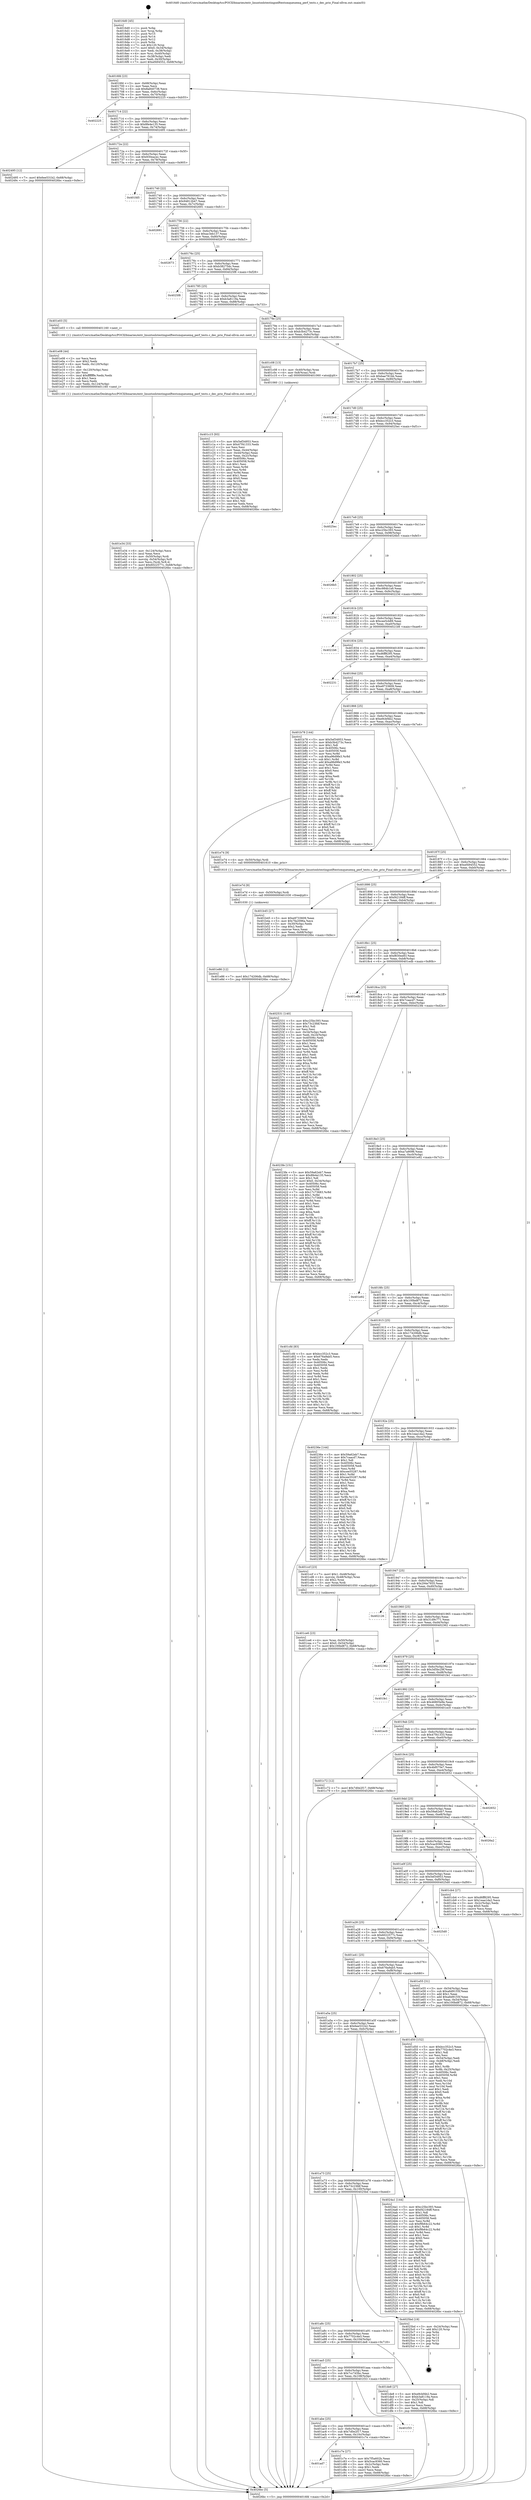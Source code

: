 digraph "0x4016d0" {
  label = "0x4016d0 (/mnt/c/Users/mathe/Desktop/tcc/POCII/binaries/extr_linuxtoolstestingselftestsmqueuemq_perf_tests.c_dec_prio_Final-ollvm.out::main(0))"
  labelloc = "t"
  node[shape=record]

  Entry [label="",width=0.3,height=0.3,shape=circle,fillcolor=black,style=filled]
  "0x4016fd" [label="{
     0x4016fd [23]\l
     | [instrs]\l
     &nbsp;&nbsp;0x4016fd \<+3\>: mov -0x68(%rbp),%eax\l
     &nbsp;&nbsp;0x401700 \<+2\>: mov %eax,%ecx\l
     &nbsp;&nbsp;0x401702 \<+6\>: sub $0x8a840738,%ecx\l
     &nbsp;&nbsp;0x401708 \<+3\>: mov %eax,-0x6c(%rbp)\l
     &nbsp;&nbsp;0x40170b \<+3\>: mov %ecx,-0x70(%rbp)\l
     &nbsp;&nbsp;0x40170e \<+6\>: je 0000000000402225 \<main+0xb55\>\l
  }"]
  "0x402225" [label="{
     0x402225\l
  }", style=dashed]
  "0x401714" [label="{
     0x401714 [22]\l
     | [instrs]\l
     &nbsp;&nbsp;0x401714 \<+5\>: jmp 0000000000401719 \<main+0x49\>\l
     &nbsp;&nbsp;0x401719 \<+3\>: mov -0x6c(%rbp),%eax\l
     &nbsp;&nbsp;0x40171c \<+5\>: sub $0x8fe4e135,%eax\l
     &nbsp;&nbsp;0x401721 \<+3\>: mov %eax,-0x74(%rbp)\l
     &nbsp;&nbsp;0x401724 \<+6\>: je 0000000000402495 \<main+0xdc5\>\l
  }"]
  Exit [label="",width=0.3,height=0.3,shape=circle,fillcolor=black,style=filled,peripheries=2]
  "0x402495" [label="{
     0x402495 [12]\l
     | [instrs]\l
     &nbsp;&nbsp;0x402495 \<+7\>: movl $0x6ee531b2,-0x68(%rbp)\l
     &nbsp;&nbsp;0x40249c \<+5\>: jmp 00000000004026bc \<main+0xfec\>\l
  }"]
  "0x40172a" [label="{
     0x40172a [22]\l
     | [instrs]\l
     &nbsp;&nbsp;0x40172a \<+5\>: jmp 000000000040172f \<main+0x5f\>\l
     &nbsp;&nbsp;0x40172f \<+3\>: mov -0x6c(%rbp),%eax\l
     &nbsp;&nbsp;0x401732 \<+5\>: sub $0x930eacec,%eax\l
     &nbsp;&nbsp;0x401737 \<+3\>: mov %eax,-0x78(%rbp)\l
     &nbsp;&nbsp;0x40173a \<+6\>: je 0000000000401fd5 \<main+0x905\>\l
  }"]
  "0x401e86" [label="{
     0x401e86 [12]\l
     | [instrs]\l
     &nbsp;&nbsp;0x401e86 \<+7\>: movl $0x174206db,-0x68(%rbp)\l
     &nbsp;&nbsp;0x401e8d \<+5\>: jmp 00000000004026bc \<main+0xfec\>\l
  }"]
  "0x401fd5" [label="{
     0x401fd5\l
  }", style=dashed]
  "0x401740" [label="{
     0x401740 [22]\l
     | [instrs]\l
     &nbsp;&nbsp;0x401740 \<+5\>: jmp 0000000000401745 \<main+0x75\>\l
     &nbsp;&nbsp;0x401745 \<+3\>: mov -0x6c(%rbp),%eax\l
     &nbsp;&nbsp;0x401748 \<+5\>: sub $0x94812b47,%eax\l
     &nbsp;&nbsp;0x40174d \<+3\>: mov %eax,-0x7c(%rbp)\l
     &nbsp;&nbsp;0x401750 \<+6\>: je 0000000000402691 \<main+0xfc1\>\l
  }"]
  "0x401e7d" [label="{
     0x401e7d [9]\l
     | [instrs]\l
     &nbsp;&nbsp;0x401e7d \<+4\>: mov -0x50(%rbp),%rdi\l
     &nbsp;&nbsp;0x401e81 \<+5\>: call 0000000000401030 \<free@plt\>\l
     | [calls]\l
     &nbsp;&nbsp;0x401030 \{1\} (unknown)\l
  }"]
  "0x402691" [label="{
     0x402691\l
  }", style=dashed]
  "0x401756" [label="{
     0x401756 [22]\l
     | [instrs]\l
     &nbsp;&nbsp;0x401756 \<+5\>: jmp 000000000040175b \<main+0x8b\>\l
     &nbsp;&nbsp;0x40175b \<+3\>: mov -0x6c(%rbp),%eax\l
     &nbsp;&nbsp;0x40175e \<+5\>: sub $0xac3eb137,%eax\l
     &nbsp;&nbsp;0x401763 \<+3\>: mov %eax,-0x80(%rbp)\l
     &nbsp;&nbsp;0x401766 \<+6\>: je 0000000000402673 \<main+0xfa3\>\l
  }"]
  "0x401e34" [label="{
     0x401e34 [33]\l
     | [instrs]\l
     &nbsp;&nbsp;0x401e34 \<+6\>: mov -0x124(%rbp),%ecx\l
     &nbsp;&nbsp;0x401e3a \<+3\>: imul %eax,%ecx\l
     &nbsp;&nbsp;0x401e3d \<+4\>: mov -0x50(%rbp),%rdi\l
     &nbsp;&nbsp;0x401e41 \<+4\>: movslq -0x54(%rbp),%r8\l
     &nbsp;&nbsp;0x401e45 \<+4\>: mov %ecx,(%rdi,%r8,4)\l
     &nbsp;&nbsp;0x401e49 \<+7\>: movl $0x6022577c,-0x68(%rbp)\l
     &nbsp;&nbsp;0x401e50 \<+5\>: jmp 00000000004026bc \<main+0xfec\>\l
  }"]
  "0x402673" [label="{
     0x402673\l
  }", style=dashed]
  "0x40176c" [label="{
     0x40176c [25]\l
     | [instrs]\l
     &nbsp;&nbsp;0x40176c \<+5\>: jmp 0000000000401771 \<main+0xa1\>\l
     &nbsp;&nbsp;0x401771 \<+3\>: mov -0x6c(%rbp),%eax\l
     &nbsp;&nbsp;0x401774 \<+5\>: sub $0xb38275dc,%eax\l
     &nbsp;&nbsp;0x401779 \<+6\>: mov %eax,-0x84(%rbp)\l
     &nbsp;&nbsp;0x40177f \<+6\>: je 00000000004025f8 \<main+0xf28\>\l
  }"]
  "0x401e08" [label="{
     0x401e08 [44]\l
     | [instrs]\l
     &nbsp;&nbsp;0x401e08 \<+2\>: xor %ecx,%ecx\l
     &nbsp;&nbsp;0x401e0a \<+5\>: mov $0x2,%edx\l
     &nbsp;&nbsp;0x401e0f \<+6\>: mov %edx,-0x120(%rbp)\l
     &nbsp;&nbsp;0x401e15 \<+1\>: cltd\l
     &nbsp;&nbsp;0x401e16 \<+6\>: mov -0x120(%rbp),%esi\l
     &nbsp;&nbsp;0x401e1c \<+2\>: idiv %esi\l
     &nbsp;&nbsp;0x401e1e \<+6\>: imul $0xfffffffe,%edx,%edx\l
     &nbsp;&nbsp;0x401e24 \<+3\>: sub $0x1,%ecx\l
     &nbsp;&nbsp;0x401e27 \<+2\>: sub %ecx,%edx\l
     &nbsp;&nbsp;0x401e29 \<+6\>: mov %edx,-0x124(%rbp)\l
     &nbsp;&nbsp;0x401e2f \<+5\>: call 0000000000401160 \<next_i\>\l
     | [calls]\l
     &nbsp;&nbsp;0x401160 \{1\} (/mnt/c/Users/mathe/Desktop/tcc/POCII/binaries/extr_linuxtoolstestingselftestsmqueuemq_perf_tests.c_dec_prio_Final-ollvm.out::next_i)\l
  }"]
  "0x4025f8" [label="{
     0x4025f8\l
  }", style=dashed]
  "0x401785" [label="{
     0x401785 [25]\l
     | [instrs]\l
     &nbsp;&nbsp;0x401785 \<+5\>: jmp 000000000040178a \<main+0xba\>\l
     &nbsp;&nbsp;0x40178a \<+3\>: mov -0x6c(%rbp),%eax\l
     &nbsp;&nbsp;0x40178d \<+5\>: sub $0xb3a8119a,%eax\l
     &nbsp;&nbsp;0x401792 \<+6\>: mov %eax,-0x88(%rbp)\l
     &nbsp;&nbsp;0x401798 \<+6\>: je 0000000000401e03 \<main+0x733\>\l
  }"]
  "0x401ce6" [label="{
     0x401ce6 [23]\l
     | [instrs]\l
     &nbsp;&nbsp;0x401ce6 \<+4\>: mov %rax,-0x50(%rbp)\l
     &nbsp;&nbsp;0x401cea \<+7\>: movl $0x0,-0x54(%rbp)\l
     &nbsp;&nbsp;0x401cf1 \<+7\>: movl $0x100bd872,-0x68(%rbp)\l
     &nbsp;&nbsp;0x401cf8 \<+5\>: jmp 00000000004026bc \<main+0xfec\>\l
  }"]
  "0x401e03" [label="{
     0x401e03 [5]\l
     | [instrs]\l
     &nbsp;&nbsp;0x401e03 \<+5\>: call 0000000000401160 \<next_i\>\l
     | [calls]\l
     &nbsp;&nbsp;0x401160 \{1\} (/mnt/c/Users/mathe/Desktop/tcc/POCII/binaries/extr_linuxtoolstestingselftestsmqueuemq_perf_tests.c_dec_prio_Final-ollvm.out::next_i)\l
  }"]
  "0x40179e" [label="{
     0x40179e [25]\l
     | [instrs]\l
     &nbsp;&nbsp;0x40179e \<+5\>: jmp 00000000004017a3 \<main+0xd3\>\l
     &nbsp;&nbsp;0x4017a3 \<+3\>: mov -0x6c(%rbp),%eax\l
     &nbsp;&nbsp;0x4017a6 \<+5\>: sub $0xb3b4273c,%eax\l
     &nbsp;&nbsp;0x4017ab \<+6\>: mov %eax,-0x8c(%rbp)\l
     &nbsp;&nbsp;0x4017b1 \<+6\>: je 0000000000401c08 \<main+0x538\>\l
  }"]
  "0x401ad7" [label="{
     0x401ad7\l
  }", style=dashed]
  "0x401c08" [label="{
     0x401c08 [13]\l
     | [instrs]\l
     &nbsp;&nbsp;0x401c08 \<+4\>: mov -0x40(%rbp),%rax\l
     &nbsp;&nbsp;0x401c0c \<+4\>: mov 0x8(%rax),%rdi\l
     &nbsp;&nbsp;0x401c10 \<+5\>: call 0000000000401060 \<atoi@plt\>\l
     | [calls]\l
     &nbsp;&nbsp;0x401060 \{1\} (unknown)\l
  }"]
  "0x4017b7" [label="{
     0x4017b7 [25]\l
     | [instrs]\l
     &nbsp;&nbsp;0x4017b7 \<+5\>: jmp 00000000004017bc \<main+0xec\>\l
     &nbsp;&nbsp;0x4017bc \<+3\>: mov -0x6c(%rbp),%eax\l
     &nbsp;&nbsp;0x4017bf \<+5\>: sub $0xbae781bb,%eax\l
     &nbsp;&nbsp;0x4017c4 \<+6\>: mov %eax,-0x90(%rbp)\l
     &nbsp;&nbsp;0x4017ca \<+6\>: je 00000000004022cd \<main+0xbfd\>\l
  }"]
  "0x401c7e" [label="{
     0x401c7e [27]\l
     | [instrs]\l
     &nbsp;&nbsp;0x401c7e \<+5\>: mov $0x7f5a602b,%eax\l
     &nbsp;&nbsp;0x401c83 \<+5\>: mov $0x5cac9360,%ecx\l
     &nbsp;&nbsp;0x401c88 \<+3\>: mov -0x2c(%rbp),%edx\l
     &nbsp;&nbsp;0x401c8b \<+3\>: cmp $0x1,%edx\l
     &nbsp;&nbsp;0x401c8e \<+3\>: cmovl %ecx,%eax\l
     &nbsp;&nbsp;0x401c91 \<+3\>: mov %eax,-0x68(%rbp)\l
     &nbsp;&nbsp;0x401c94 \<+5\>: jmp 00000000004026bc \<main+0xfec\>\l
  }"]
  "0x4022cd" [label="{
     0x4022cd\l
  }", style=dashed]
  "0x4017d0" [label="{
     0x4017d0 [25]\l
     | [instrs]\l
     &nbsp;&nbsp;0x4017d0 \<+5\>: jmp 00000000004017d5 \<main+0x105\>\l
     &nbsp;&nbsp;0x4017d5 \<+3\>: mov -0x6c(%rbp),%eax\l
     &nbsp;&nbsp;0x4017d8 \<+5\>: sub $0xbcc352c3,%eax\l
     &nbsp;&nbsp;0x4017dd \<+6\>: mov %eax,-0x94(%rbp)\l
     &nbsp;&nbsp;0x4017e3 \<+6\>: je 00000000004025ec \<main+0xf1c\>\l
  }"]
  "0x401abe" [label="{
     0x401abe [25]\l
     | [instrs]\l
     &nbsp;&nbsp;0x401abe \<+5\>: jmp 0000000000401ac3 \<main+0x3f3\>\l
     &nbsp;&nbsp;0x401ac3 \<+3\>: mov -0x6c(%rbp),%eax\l
     &nbsp;&nbsp;0x401ac6 \<+5\>: sub $0x7d0e2f17,%eax\l
     &nbsp;&nbsp;0x401acb \<+6\>: mov %eax,-0x10c(%rbp)\l
     &nbsp;&nbsp;0x401ad1 \<+6\>: je 0000000000401c7e \<main+0x5ae\>\l
  }"]
  "0x4025ec" [label="{
     0x4025ec\l
  }", style=dashed]
  "0x4017e9" [label="{
     0x4017e9 [25]\l
     | [instrs]\l
     &nbsp;&nbsp;0x4017e9 \<+5\>: jmp 00000000004017ee \<main+0x11e\>\l
     &nbsp;&nbsp;0x4017ee \<+3\>: mov -0x6c(%rbp),%eax\l
     &nbsp;&nbsp;0x4017f1 \<+5\>: sub $0xc25bc393,%eax\l
     &nbsp;&nbsp;0x4017f6 \<+6\>: mov %eax,-0x98(%rbp)\l
     &nbsp;&nbsp;0x4017fc \<+6\>: je 00000000004026b5 \<main+0xfe5\>\l
  }"]
  "0x401f33" [label="{
     0x401f33\l
  }", style=dashed]
  "0x4026b5" [label="{
     0x4026b5\l
  }", style=dashed]
  "0x401802" [label="{
     0x401802 [25]\l
     | [instrs]\l
     &nbsp;&nbsp;0x401802 \<+5\>: jmp 0000000000401807 \<main+0x137\>\l
     &nbsp;&nbsp;0x401807 \<+3\>: mov -0x6c(%rbp),%eax\l
     &nbsp;&nbsp;0x40180a \<+5\>: sub $0xc984b1a9,%eax\l
     &nbsp;&nbsp;0x40180f \<+6\>: mov %eax,-0x9c(%rbp)\l
     &nbsp;&nbsp;0x401815 \<+6\>: je 000000000040223d \<main+0xb6d\>\l
  }"]
  "0x401aa5" [label="{
     0x401aa5 [25]\l
     | [instrs]\l
     &nbsp;&nbsp;0x401aa5 \<+5\>: jmp 0000000000401aaa \<main+0x3da\>\l
     &nbsp;&nbsp;0x401aaa \<+3\>: mov -0x6c(%rbp),%eax\l
     &nbsp;&nbsp;0x401aad \<+5\>: sub $0x7cc7d3bc,%eax\l
     &nbsp;&nbsp;0x401ab2 \<+6\>: mov %eax,-0x108(%rbp)\l
     &nbsp;&nbsp;0x401ab8 \<+6\>: je 0000000000401f33 \<main+0x863\>\l
  }"]
  "0x40223d" [label="{
     0x40223d\l
  }", style=dashed]
  "0x40181b" [label="{
     0x40181b [25]\l
     | [instrs]\l
     &nbsp;&nbsp;0x40181b \<+5\>: jmp 0000000000401820 \<main+0x150\>\l
     &nbsp;&nbsp;0x401820 \<+3\>: mov -0x6c(%rbp),%eax\l
     &nbsp;&nbsp;0x401823 \<+5\>: sub $0xcee5cb89,%eax\l
     &nbsp;&nbsp;0x401828 \<+6\>: mov %eax,-0xa0(%rbp)\l
     &nbsp;&nbsp;0x40182e \<+6\>: je 00000000004021b6 \<main+0xae6\>\l
  }"]
  "0x401de8" [label="{
     0x401de8 [27]\l
     | [instrs]\l
     &nbsp;&nbsp;0x401de8 \<+5\>: mov $0xe9cbf4b2,%eax\l
     &nbsp;&nbsp;0x401ded \<+5\>: mov $0xb3a8119a,%ecx\l
     &nbsp;&nbsp;0x401df2 \<+3\>: mov -0x25(%rbp),%dl\l
     &nbsp;&nbsp;0x401df5 \<+3\>: test $0x1,%dl\l
     &nbsp;&nbsp;0x401df8 \<+3\>: cmovne %ecx,%eax\l
     &nbsp;&nbsp;0x401dfb \<+3\>: mov %eax,-0x68(%rbp)\l
     &nbsp;&nbsp;0x401dfe \<+5\>: jmp 00000000004026bc \<main+0xfec\>\l
  }"]
  "0x4021b6" [label="{
     0x4021b6\l
  }", style=dashed]
  "0x401834" [label="{
     0x401834 [25]\l
     | [instrs]\l
     &nbsp;&nbsp;0x401834 \<+5\>: jmp 0000000000401839 \<main+0x169\>\l
     &nbsp;&nbsp;0x401839 \<+3\>: mov -0x6c(%rbp),%eax\l
     &nbsp;&nbsp;0x40183c \<+5\>: sub $0xd6ff8295,%eax\l
     &nbsp;&nbsp;0x401841 \<+6\>: mov %eax,-0xa4(%rbp)\l
     &nbsp;&nbsp;0x401847 \<+6\>: je 0000000000402231 \<main+0xb61\>\l
  }"]
  "0x401a8c" [label="{
     0x401a8c [25]\l
     | [instrs]\l
     &nbsp;&nbsp;0x401a8c \<+5\>: jmp 0000000000401a91 \<main+0x3c1\>\l
     &nbsp;&nbsp;0x401a91 \<+3\>: mov -0x6c(%rbp),%eax\l
     &nbsp;&nbsp;0x401a94 \<+5\>: sub $0x7702c4e3,%eax\l
     &nbsp;&nbsp;0x401a99 \<+6\>: mov %eax,-0x104(%rbp)\l
     &nbsp;&nbsp;0x401a9f \<+6\>: je 0000000000401de8 \<main+0x718\>\l
  }"]
  "0x402231" [label="{
     0x402231\l
  }", style=dashed]
  "0x40184d" [label="{
     0x40184d [25]\l
     | [instrs]\l
     &nbsp;&nbsp;0x40184d \<+5\>: jmp 0000000000401852 \<main+0x182\>\l
     &nbsp;&nbsp;0x401852 \<+3\>: mov -0x6c(%rbp),%eax\l
     &nbsp;&nbsp;0x401855 \<+5\>: sub $0xe9733609,%eax\l
     &nbsp;&nbsp;0x40185a \<+6\>: mov %eax,-0xa8(%rbp)\l
     &nbsp;&nbsp;0x401860 \<+6\>: je 0000000000401b78 \<main+0x4a8\>\l
  }"]
  "0x4025bd" [label="{
     0x4025bd [19]\l
     | [instrs]\l
     &nbsp;&nbsp;0x4025bd \<+3\>: mov -0x24(%rbp),%eax\l
     &nbsp;&nbsp;0x4025c0 \<+7\>: add $0x120,%rsp\l
     &nbsp;&nbsp;0x4025c7 \<+1\>: pop %rbx\l
     &nbsp;&nbsp;0x4025c8 \<+2\>: pop %r12\l
     &nbsp;&nbsp;0x4025ca \<+2\>: pop %r14\l
     &nbsp;&nbsp;0x4025cc \<+2\>: pop %r15\l
     &nbsp;&nbsp;0x4025ce \<+1\>: pop %rbp\l
     &nbsp;&nbsp;0x4025cf \<+1\>: ret\l
  }"]
  "0x401b78" [label="{
     0x401b78 [144]\l
     | [instrs]\l
     &nbsp;&nbsp;0x401b78 \<+5\>: mov $0x5ef34953,%eax\l
     &nbsp;&nbsp;0x401b7d \<+5\>: mov $0xb3b4273c,%ecx\l
     &nbsp;&nbsp;0x401b82 \<+2\>: mov $0x1,%dl\l
     &nbsp;&nbsp;0x401b84 \<+7\>: mov 0x40506c,%esi\l
     &nbsp;&nbsp;0x401b8b \<+7\>: mov 0x405058,%edi\l
     &nbsp;&nbsp;0x401b92 \<+3\>: mov %esi,%r8d\l
     &nbsp;&nbsp;0x401b95 \<+7\>: sub $0xa96d9fe3,%r8d\l
     &nbsp;&nbsp;0x401b9c \<+4\>: sub $0x1,%r8d\l
     &nbsp;&nbsp;0x401ba0 \<+7\>: add $0xa96d9fe3,%r8d\l
     &nbsp;&nbsp;0x401ba7 \<+4\>: imul %r8d,%esi\l
     &nbsp;&nbsp;0x401bab \<+3\>: and $0x1,%esi\l
     &nbsp;&nbsp;0x401bae \<+3\>: cmp $0x0,%esi\l
     &nbsp;&nbsp;0x401bb1 \<+4\>: sete %r9b\l
     &nbsp;&nbsp;0x401bb5 \<+3\>: cmp $0xa,%edi\l
     &nbsp;&nbsp;0x401bb8 \<+4\>: setl %r10b\l
     &nbsp;&nbsp;0x401bbc \<+3\>: mov %r9b,%r11b\l
     &nbsp;&nbsp;0x401bbf \<+4\>: xor $0xff,%r11b\l
     &nbsp;&nbsp;0x401bc3 \<+3\>: mov %r10b,%bl\l
     &nbsp;&nbsp;0x401bc6 \<+3\>: xor $0xff,%bl\l
     &nbsp;&nbsp;0x401bc9 \<+3\>: xor $0x0,%dl\l
     &nbsp;&nbsp;0x401bcc \<+3\>: mov %r11b,%r14b\l
     &nbsp;&nbsp;0x401bcf \<+4\>: and $0x0,%r14b\l
     &nbsp;&nbsp;0x401bd3 \<+3\>: and %dl,%r9b\l
     &nbsp;&nbsp;0x401bd6 \<+3\>: mov %bl,%r15b\l
     &nbsp;&nbsp;0x401bd9 \<+4\>: and $0x0,%r15b\l
     &nbsp;&nbsp;0x401bdd \<+3\>: and %dl,%r10b\l
     &nbsp;&nbsp;0x401be0 \<+3\>: or %r9b,%r14b\l
     &nbsp;&nbsp;0x401be3 \<+3\>: or %r10b,%r15b\l
     &nbsp;&nbsp;0x401be6 \<+3\>: xor %r15b,%r14b\l
     &nbsp;&nbsp;0x401be9 \<+3\>: or %bl,%r11b\l
     &nbsp;&nbsp;0x401bec \<+4\>: xor $0xff,%r11b\l
     &nbsp;&nbsp;0x401bf0 \<+3\>: or $0x0,%dl\l
     &nbsp;&nbsp;0x401bf3 \<+3\>: and %dl,%r11b\l
     &nbsp;&nbsp;0x401bf6 \<+3\>: or %r11b,%r14b\l
     &nbsp;&nbsp;0x401bf9 \<+4\>: test $0x1,%r14b\l
     &nbsp;&nbsp;0x401bfd \<+3\>: cmovne %ecx,%eax\l
     &nbsp;&nbsp;0x401c00 \<+3\>: mov %eax,-0x68(%rbp)\l
     &nbsp;&nbsp;0x401c03 \<+5\>: jmp 00000000004026bc \<main+0xfec\>\l
  }"]
  "0x401866" [label="{
     0x401866 [25]\l
     | [instrs]\l
     &nbsp;&nbsp;0x401866 \<+5\>: jmp 000000000040186b \<main+0x19b\>\l
     &nbsp;&nbsp;0x40186b \<+3\>: mov -0x6c(%rbp),%eax\l
     &nbsp;&nbsp;0x40186e \<+5\>: sub $0xe9cbf4b2,%eax\l
     &nbsp;&nbsp;0x401873 \<+6\>: mov %eax,-0xac(%rbp)\l
     &nbsp;&nbsp;0x401879 \<+6\>: je 0000000000401e74 \<main+0x7a4\>\l
  }"]
  "0x401a73" [label="{
     0x401a73 [25]\l
     | [instrs]\l
     &nbsp;&nbsp;0x401a73 \<+5\>: jmp 0000000000401a78 \<main+0x3a8\>\l
     &nbsp;&nbsp;0x401a78 \<+3\>: mov -0x6c(%rbp),%eax\l
     &nbsp;&nbsp;0x401a7b \<+5\>: sub $0x73c23fdf,%eax\l
     &nbsp;&nbsp;0x401a80 \<+6\>: mov %eax,-0x100(%rbp)\l
     &nbsp;&nbsp;0x401a86 \<+6\>: je 00000000004025bd \<main+0xeed\>\l
  }"]
  "0x401e74" [label="{
     0x401e74 [9]\l
     | [instrs]\l
     &nbsp;&nbsp;0x401e74 \<+4\>: mov -0x50(%rbp),%rdi\l
     &nbsp;&nbsp;0x401e78 \<+5\>: call 0000000000401610 \<dec_prio\>\l
     | [calls]\l
     &nbsp;&nbsp;0x401610 \{1\} (/mnt/c/Users/mathe/Desktop/tcc/POCII/binaries/extr_linuxtoolstestingselftestsmqueuemq_perf_tests.c_dec_prio_Final-ollvm.out::dec_prio)\l
  }"]
  "0x40187f" [label="{
     0x40187f [25]\l
     | [instrs]\l
     &nbsp;&nbsp;0x40187f \<+5\>: jmp 0000000000401884 \<main+0x1b4\>\l
     &nbsp;&nbsp;0x401884 \<+3\>: mov -0x6c(%rbp),%eax\l
     &nbsp;&nbsp;0x401887 \<+5\>: sub $0xef494552,%eax\l
     &nbsp;&nbsp;0x40188c \<+6\>: mov %eax,-0xb0(%rbp)\l
     &nbsp;&nbsp;0x401892 \<+6\>: je 0000000000401b45 \<main+0x475\>\l
  }"]
  "0x4024a1" [label="{
     0x4024a1 [144]\l
     | [instrs]\l
     &nbsp;&nbsp;0x4024a1 \<+5\>: mov $0xc25bc393,%eax\l
     &nbsp;&nbsp;0x4024a6 \<+5\>: mov $0xf42184ff,%ecx\l
     &nbsp;&nbsp;0x4024ab \<+2\>: mov $0x1,%dl\l
     &nbsp;&nbsp;0x4024ad \<+7\>: mov 0x40506c,%esi\l
     &nbsp;&nbsp;0x4024b4 \<+7\>: mov 0x405058,%edi\l
     &nbsp;&nbsp;0x4024bb \<+3\>: mov %esi,%r8d\l
     &nbsp;&nbsp;0x4024be \<+7\>: sub $0xf9b64c22,%r8d\l
     &nbsp;&nbsp;0x4024c5 \<+4\>: sub $0x1,%r8d\l
     &nbsp;&nbsp;0x4024c9 \<+7\>: add $0xf9b64c22,%r8d\l
     &nbsp;&nbsp;0x4024d0 \<+4\>: imul %r8d,%esi\l
     &nbsp;&nbsp;0x4024d4 \<+3\>: and $0x1,%esi\l
     &nbsp;&nbsp;0x4024d7 \<+3\>: cmp $0x0,%esi\l
     &nbsp;&nbsp;0x4024da \<+4\>: sete %r9b\l
     &nbsp;&nbsp;0x4024de \<+3\>: cmp $0xa,%edi\l
     &nbsp;&nbsp;0x4024e1 \<+4\>: setl %r10b\l
     &nbsp;&nbsp;0x4024e5 \<+3\>: mov %r9b,%r11b\l
     &nbsp;&nbsp;0x4024e8 \<+4\>: xor $0xff,%r11b\l
     &nbsp;&nbsp;0x4024ec \<+3\>: mov %r10b,%bl\l
     &nbsp;&nbsp;0x4024ef \<+3\>: xor $0xff,%bl\l
     &nbsp;&nbsp;0x4024f2 \<+3\>: xor $0x0,%dl\l
     &nbsp;&nbsp;0x4024f5 \<+3\>: mov %r11b,%r14b\l
     &nbsp;&nbsp;0x4024f8 \<+4\>: and $0x0,%r14b\l
     &nbsp;&nbsp;0x4024fc \<+3\>: and %dl,%r9b\l
     &nbsp;&nbsp;0x4024ff \<+3\>: mov %bl,%r15b\l
     &nbsp;&nbsp;0x402502 \<+4\>: and $0x0,%r15b\l
     &nbsp;&nbsp;0x402506 \<+3\>: and %dl,%r10b\l
     &nbsp;&nbsp;0x402509 \<+3\>: or %r9b,%r14b\l
     &nbsp;&nbsp;0x40250c \<+3\>: or %r10b,%r15b\l
     &nbsp;&nbsp;0x40250f \<+3\>: xor %r15b,%r14b\l
     &nbsp;&nbsp;0x402512 \<+3\>: or %bl,%r11b\l
     &nbsp;&nbsp;0x402515 \<+4\>: xor $0xff,%r11b\l
     &nbsp;&nbsp;0x402519 \<+3\>: or $0x0,%dl\l
     &nbsp;&nbsp;0x40251c \<+3\>: and %dl,%r11b\l
     &nbsp;&nbsp;0x40251f \<+3\>: or %r11b,%r14b\l
     &nbsp;&nbsp;0x402522 \<+4\>: test $0x1,%r14b\l
     &nbsp;&nbsp;0x402526 \<+3\>: cmovne %ecx,%eax\l
     &nbsp;&nbsp;0x402529 \<+3\>: mov %eax,-0x68(%rbp)\l
     &nbsp;&nbsp;0x40252c \<+5\>: jmp 00000000004026bc \<main+0xfec\>\l
  }"]
  "0x401b45" [label="{
     0x401b45 [27]\l
     | [instrs]\l
     &nbsp;&nbsp;0x401b45 \<+5\>: mov $0xe9733609,%eax\l
     &nbsp;&nbsp;0x401b4a \<+5\>: mov $0x7fa2096a,%ecx\l
     &nbsp;&nbsp;0x401b4f \<+3\>: mov -0x30(%rbp),%edx\l
     &nbsp;&nbsp;0x401b52 \<+3\>: cmp $0x2,%edx\l
     &nbsp;&nbsp;0x401b55 \<+3\>: cmovne %ecx,%eax\l
     &nbsp;&nbsp;0x401b58 \<+3\>: mov %eax,-0x68(%rbp)\l
     &nbsp;&nbsp;0x401b5b \<+5\>: jmp 00000000004026bc \<main+0xfec\>\l
  }"]
  "0x401898" [label="{
     0x401898 [25]\l
     | [instrs]\l
     &nbsp;&nbsp;0x401898 \<+5\>: jmp 000000000040189d \<main+0x1cd\>\l
     &nbsp;&nbsp;0x40189d \<+3\>: mov -0x6c(%rbp),%eax\l
     &nbsp;&nbsp;0x4018a0 \<+5\>: sub $0xf42184ff,%eax\l
     &nbsp;&nbsp;0x4018a5 \<+6\>: mov %eax,-0xb4(%rbp)\l
     &nbsp;&nbsp;0x4018ab \<+6\>: je 0000000000402531 \<main+0xe61\>\l
  }"]
  "0x4026bc" [label="{
     0x4026bc [5]\l
     | [instrs]\l
     &nbsp;&nbsp;0x4026bc \<+5\>: jmp 00000000004016fd \<main+0x2d\>\l
  }"]
  "0x4016d0" [label="{
     0x4016d0 [45]\l
     | [instrs]\l
     &nbsp;&nbsp;0x4016d0 \<+1\>: push %rbp\l
     &nbsp;&nbsp;0x4016d1 \<+3\>: mov %rsp,%rbp\l
     &nbsp;&nbsp;0x4016d4 \<+2\>: push %r15\l
     &nbsp;&nbsp;0x4016d6 \<+2\>: push %r14\l
     &nbsp;&nbsp;0x4016d8 \<+2\>: push %r12\l
     &nbsp;&nbsp;0x4016da \<+1\>: push %rbx\l
     &nbsp;&nbsp;0x4016db \<+7\>: sub $0x120,%rsp\l
     &nbsp;&nbsp;0x4016e2 \<+7\>: movl $0x0,-0x34(%rbp)\l
     &nbsp;&nbsp;0x4016e9 \<+3\>: mov %edi,-0x38(%rbp)\l
     &nbsp;&nbsp;0x4016ec \<+4\>: mov %rsi,-0x40(%rbp)\l
     &nbsp;&nbsp;0x4016f0 \<+3\>: mov -0x38(%rbp),%edi\l
     &nbsp;&nbsp;0x4016f3 \<+3\>: mov %edi,-0x30(%rbp)\l
     &nbsp;&nbsp;0x4016f6 \<+7\>: movl $0xef494552,-0x68(%rbp)\l
  }"]
  "0x401c15" [label="{
     0x401c15 [93]\l
     | [instrs]\l
     &nbsp;&nbsp;0x401c15 \<+5\>: mov $0x5ef34953,%ecx\l
     &nbsp;&nbsp;0x401c1a \<+5\>: mov $0x47f41333,%edx\l
     &nbsp;&nbsp;0x401c1f \<+2\>: xor %esi,%esi\l
     &nbsp;&nbsp;0x401c21 \<+3\>: mov %eax,-0x44(%rbp)\l
     &nbsp;&nbsp;0x401c24 \<+3\>: mov -0x44(%rbp),%eax\l
     &nbsp;&nbsp;0x401c27 \<+3\>: mov %eax,-0x2c(%rbp)\l
     &nbsp;&nbsp;0x401c2a \<+7\>: mov 0x40506c,%eax\l
     &nbsp;&nbsp;0x401c31 \<+8\>: mov 0x405058,%r8d\l
     &nbsp;&nbsp;0x401c39 \<+3\>: sub $0x1,%esi\l
     &nbsp;&nbsp;0x401c3c \<+3\>: mov %eax,%r9d\l
     &nbsp;&nbsp;0x401c3f \<+3\>: add %esi,%r9d\l
     &nbsp;&nbsp;0x401c42 \<+4\>: imul %r9d,%eax\l
     &nbsp;&nbsp;0x401c46 \<+3\>: and $0x1,%eax\l
     &nbsp;&nbsp;0x401c49 \<+3\>: cmp $0x0,%eax\l
     &nbsp;&nbsp;0x401c4c \<+4\>: sete %r10b\l
     &nbsp;&nbsp;0x401c50 \<+4\>: cmp $0xa,%r8d\l
     &nbsp;&nbsp;0x401c54 \<+4\>: setl %r11b\l
     &nbsp;&nbsp;0x401c58 \<+3\>: mov %r10b,%bl\l
     &nbsp;&nbsp;0x401c5b \<+3\>: and %r11b,%bl\l
     &nbsp;&nbsp;0x401c5e \<+3\>: xor %r11b,%r10b\l
     &nbsp;&nbsp;0x401c61 \<+3\>: or %r10b,%bl\l
     &nbsp;&nbsp;0x401c64 \<+3\>: test $0x1,%bl\l
     &nbsp;&nbsp;0x401c67 \<+3\>: cmovne %edx,%ecx\l
     &nbsp;&nbsp;0x401c6a \<+3\>: mov %ecx,-0x68(%rbp)\l
     &nbsp;&nbsp;0x401c6d \<+5\>: jmp 00000000004026bc \<main+0xfec\>\l
  }"]
  "0x401a5a" [label="{
     0x401a5a [25]\l
     | [instrs]\l
     &nbsp;&nbsp;0x401a5a \<+5\>: jmp 0000000000401a5f \<main+0x38f\>\l
     &nbsp;&nbsp;0x401a5f \<+3\>: mov -0x6c(%rbp),%eax\l
     &nbsp;&nbsp;0x401a62 \<+5\>: sub $0x6ee531b2,%eax\l
     &nbsp;&nbsp;0x401a67 \<+6\>: mov %eax,-0xfc(%rbp)\l
     &nbsp;&nbsp;0x401a6d \<+6\>: je 00000000004024a1 \<main+0xdd1\>\l
  }"]
  "0x402531" [label="{
     0x402531 [140]\l
     | [instrs]\l
     &nbsp;&nbsp;0x402531 \<+5\>: mov $0xc25bc393,%eax\l
     &nbsp;&nbsp;0x402536 \<+5\>: mov $0x73c23fdf,%ecx\l
     &nbsp;&nbsp;0x40253b \<+2\>: mov $0x1,%dl\l
     &nbsp;&nbsp;0x40253d \<+2\>: xor %esi,%esi\l
     &nbsp;&nbsp;0x40253f \<+3\>: mov -0x34(%rbp),%edi\l
     &nbsp;&nbsp;0x402542 \<+3\>: mov %edi,-0x24(%rbp)\l
     &nbsp;&nbsp;0x402545 \<+7\>: mov 0x40506c,%edi\l
     &nbsp;&nbsp;0x40254c \<+8\>: mov 0x405058,%r8d\l
     &nbsp;&nbsp;0x402554 \<+3\>: sub $0x1,%esi\l
     &nbsp;&nbsp;0x402557 \<+3\>: mov %edi,%r9d\l
     &nbsp;&nbsp;0x40255a \<+3\>: add %esi,%r9d\l
     &nbsp;&nbsp;0x40255d \<+4\>: imul %r9d,%edi\l
     &nbsp;&nbsp;0x402561 \<+3\>: and $0x1,%edi\l
     &nbsp;&nbsp;0x402564 \<+3\>: cmp $0x0,%edi\l
     &nbsp;&nbsp;0x402567 \<+4\>: sete %r10b\l
     &nbsp;&nbsp;0x40256b \<+4\>: cmp $0xa,%r8d\l
     &nbsp;&nbsp;0x40256f \<+4\>: setl %r11b\l
     &nbsp;&nbsp;0x402573 \<+3\>: mov %r10b,%bl\l
     &nbsp;&nbsp;0x402576 \<+3\>: xor $0xff,%bl\l
     &nbsp;&nbsp;0x402579 \<+3\>: mov %r11b,%r14b\l
     &nbsp;&nbsp;0x40257c \<+4\>: xor $0xff,%r14b\l
     &nbsp;&nbsp;0x402580 \<+3\>: xor $0x1,%dl\l
     &nbsp;&nbsp;0x402583 \<+3\>: mov %bl,%r15b\l
     &nbsp;&nbsp;0x402586 \<+4\>: and $0xff,%r15b\l
     &nbsp;&nbsp;0x40258a \<+3\>: and %dl,%r10b\l
     &nbsp;&nbsp;0x40258d \<+3\>: mov %r14b,%r12b\l
     &nbsp;&nbsp;0x402590 \<+4\>: and $0xff,%r12b\l
     &nbsp;&nbsp;0x402594 \<+3\>: and %dl,%r11b\l
     &nbsp;&nbsp;0x402597 \<+3\>: or %r10b,%r15b\l
     &nbsp;&nbsp;0x40259a \<+3\>: or %r11b,%r12b\l
     &nbsp;&nbsp;0x40259d \<+3\>: xor %r12b,%r15b\l
     &nbsp;&nbsp;0x4025a0 \<+3\>: or %r14b,%bl\l
     &nbsp;&nbsp;0x4025a3 \<+3\>: xor $0xff,%bl\l
     &nbsp;&nbsp;0x4025a6 \<+3\>: or $0x1,%dl\l
     &nbsp;&nbsp;0x4025a9 \<+2\>: and %dl,%bl\l
     &nbsp;&nbsp;0x4025ab \<+3\>: or %bl,%r15b\l
     &nbsp;&nbsp;0x4025ae \<+4\>: test $0x1,%r15b\l
     &nbsp;&nbsp;0x4025b2 \<+3\>: cmovne %ecx,%eax\l
     &nbsp;&nbsp;0x4025b5 \<+3\>: mov %eax,-0x68(%rbp)\l
     &nbsp;&nbsp;0x4025b8 \<+5\>: jmp 00000000004026bc \<main+0xfec\>\l
  }"]
  "0x4018b1" [label="{
     0x4018b1 [25]\l
     | [instrs]\l
     &nbsp;&nbsp;0x4018b1 \<+5\>: jmp 00000000004018b6 \<main+0x1e6\>\l
     &nbsp;&nbsp;0x4018b6 \<+3\>: mov -0x6c(%rbp),%eax\l
     &nbsp;&nbsp;0x4018b9 \<+5\>: sub $0xf830ee83,%eax\l
     &nbsp;&nbsp;0x4018be \<+6\>: mov %eax,-0xb8(%rbp)\l
     &nbsp;&nbsp;0x4018c4 \<+6\>: je 0000000000401edb \<main+0x80b\>\l
  }"]
  "0x401d50" [label="{
     0x401d50 [152]\l
     | [instrs]\l
     &nbsp;&nbsp;0x401d50 \<+5\>: mov $0xbcc352c3,%eax\l
     &nbsp;&nbsp;0x401d55 \<+5\>: mov $0x7702c4e3,%ecx\l
     &nbsp;&nbsp;0x401d5a \<+2\>: mov $0x1,%dl\l
     &nbsp;&nbsp;0x401d5c \<+2\>: xor %esi,%esi\l
     &nbsp;&nbsp;0x401d5e \<+3\>: mov -0x54(%rbp),%edi\l
     &nbsp;&nbsp;0x401d61 \<+3\>: cmp -0x48(%rbp),%edi\l
     &nbsp;&nbsp;0x401d64 \<+4\>: setl %r8b\l
     &nbsp;&nbsp;0x401d68 \<+4\>: and $0x1,%r8b\l
     &nbsp;&nbsp;0x401d6c \<+4\>: mov %r8b,-0x25(%rbp)\l
     &nbsp;&nbsp;0x401d70 \<+7\>: mov 0x40506c,%edi\l
     &nbsp;&nbsp;0x401d77 \<+8\>: mov 0x405058,%r9d\l
     &nbsp;&nbsp;0x401d7f \<+3\>: sub $0x1,%esi\l
     &nbsp;&nbsp;0x401d82 \<+3\>: mov %edi,%r10d\l
     &nbsp;&nbsp;0x401d85 \<+3\>: add %esi,%r10d\l
     &nbsp;&nbsp;0x401d88 \<+4\>: imul %r10d,%edi\l
     &nbsp;&nbsp;0x401d8c \<+3\>: and $0x1,%edi\l
     &nbsp;&nbsp;0x401d8f \<+3\>: cmp $0x0,%edi\l
     &nbsp;&nbsp;0x401d92 \<+4\>: sete %r8b\l
     &nbsp;&nbsp;0x401d96 \<+4\>: cmp $0xa,%r9d\l
     &nbsp;&nbsp;0x401d9a \<+4\>: setl %r11b\l
     &nbsp;&nbsp;0x401d9e \<+3\>: mov %r8b,%bl\l
     &nbsp;&nbsp;0x401da1 \<+3\>: xor $0xff,%bl\l
     &nbsp;&nbsp;0x401da4 \<+3\>: mov %r11b,%r14b\l
     &nbsp;&nbsp;0x401da7 \<+4\>: xor $0xff,%r14b\l
     &nbsp;&nbsp;0x401dab \<+3\>: xor $0x1,%dl\l
     &nbsp;&nbsp;0x401dae \<+3\>: mov %bl,%r15b\l
     &nbsp;&nbsp;0x401db1 \<+4\>: and $0xff,%r15b\l
     &nbsp;&nbsp;0x401db5 \<+3\>: and %dl,%r8b\l
     &nbsp;&nbsp;0x401db8 \<+3\>: mov %r14b,%r12b\l
     &nbsp;&nbsp;0x401dbb \<+4\>: and $0xff,%r12b\l
     &nbsp;&nbsp;0x401dbf \<+3\>: and %dl,%r11b\l
     &nbsp;&nbsp;0x401dc2 \<+3\>: or %r8b,%r15b\l
     &nbsp;&nbsp;0x401dc5 \<+3\>: or %r11b,%r12b\l
     &nbsp;&nbsp;0x401dc8 \<+3\>: xor %r12b,%r15b\l
     &nbsp;&nbsp;0x401dcb \<+3\>: or %r14b,%bl\l
     &nbsp;&nbsp;0x401dce \<+3\>: xor $0xff,%bl\l
     &nbsp;&nbsp;0x401dd1 \<+3\>: or $0x1,%dl\l
     &nbsp;&nbsp;0x401dd4 \<+2\>: and %dl,%bl\l
     &nbsp;&nbsp;0x401dd6 \<+3\>: or %bl,%r15b\l
     &nbsp;&nbsp;0x401dd9 \<+4\>: test $0x1,%r15b\l
     &nbsp;&nbsp;0x401ddd \<+3\>: cmovne %ecx,%eax\l
     &nbsp;&nbsp;0x401de0 \<+3\>: mov %eax,-0x68(%rbp)\l
     &nbsp;&nbsp;0x401de3 \<+5\>: jmp 00000000004026bc \<main+0xfec\>\l
  }"]
  "0x401edb" [label="{
     0x401edb\l
  }", style=dashed]
  "0x4018ca" [label="{
     0x4018ca [25]\l
     | [instrs]\l
     &nbsp;&nbsp;0x4018ca \<+5\>: jmp 00000000004018cf \<main+0x1ff\>\l
     &nbsp;&nbsp;0x4018cf \<+3\>: mov -0x6c(%rbp),%eax\l
     &nbsp;&nbsp;0x4018d2 \<+5\>: sub $0x7caacd7,%eax\l
     &nbsp;&nbsp;0x4018d7 \<+6\>: mov %eax,-0xbc(%rbp)\l
     &nbsp;&nbsp;0x4018dd \<+6\>: je 00000000004023fe \<main+0xd2e\>\l
  }"]
  "0x401a41" [label="{
     0x401a41 [25]\l
     | [instrs]\l
     &nbsp;&nbsp;0x401a41 \<+5\>: jmp 0000000000401a46 \<main+0x376\>\l
     &nbsp;&nbsp;0x401a46 \<+3\>: mov -0x6c(%rbp),%eax\l
     &nbsp;&nbsp;0x401a49 \<+5\>: sub $0x676a9ab5,%eax\l
     &nbsp;&nbsp;0x401a4e \<+6\>: mov %eax,-0xf8(%rbp)\l
     &nbsp;&nbsp;0x401a54 \<+6\>: je 0000000000401d50 \<main+0x680\>\l
  }"]
  "0x4023fe" [label="{
     0x4023fe [151]\l
     | [instrs]\l
     &nbsp;&nbsp;0x4023fe \<+5\>: mov $0x59a62eb7,%eax\l
     &nbsp;&nbsp;0x402403 \<+5\>: mov $0x8fe4e135,%ecx\l
     &nbsp;&nbsp;0x402408 \<+2\>: mov $0x1,%dl\l
     &nbsp;&nbsp;0x40240a \<+7\>: movl $0x0,-0x34(%rbp)\l
     &nbsp;&nbsp;0x402411 \<+7\>: mov 0x40506c,%esi\l
     &nbsp;&nbsp;0x402418 \<+7\>: mov 0x405058,%edi\l
     &nbsp;&nbsp;0x40241f \<+3\>: mov %esi,%r8d\l
     &nbsp;&nbsp;0x402422 \<+7\>: sub $0x17c73683,%r8d\l
     &nbsp;&nbsp;0x402429 \<+4\>: sub $0x1,%r8d\l
     &nbsp;&nbsp;0x40242d \<+7\>: add $0x17c73683,%r8d\l
     &nbsp;&nbsp;0x402434 \<+4\>: imul %r8d,%esi\l
     &nbsp;&nbsp;0x402438 \<+3\>: and $0x1,%esi\l
     &nbsp;&nbsp;0x40243b \<+3\>: cmp $0x0,%esi\l
     &nbsp;&nbsp;0x40243e \<+4\>: sete %r9b\l
     &nbsp;&nbsp;0x402442 \<+3\>: cmp $0xa,%edi\l
     &nbsp;&nbsp;0x402445 \<+4\>: setl %r10b\l
     &nbsp;&nbsp;0x402449 \<+3\>: mov %r9b,%r11b\l
     &nbsp;&nbsp;0x40244c \<+4\>: xor $0xff,%r11b\l
     &nbsp;&nbsp;0x402450 \<+3\>: mov %r10b,%bl\l
     &nbsp;&nbsp;0x402453 \<+3\>: xor $0xff,%bl\l
     &nbsp;&nbsp;0x402456 \<+3\>: xor $0x1,%dl\l
     &nbsp;&nbsp;0x402459 \<+3\>: mov %r11b,%r14b\l
     &nbsp;&nbsp;0x40245c \<+4\>: and $0xff,%r14b\l
     &nbsp;&nbsp;0x402460 \<+3\>: and %dl,%r9b\l
     &nbsp;&nbsp;0x402463 \<+3\>: mov %bl,%r15b\l
     &nbsp;&nbsp;0x402466 \<+4\>: and $0xff,%r15b\l
     &nbsp;&nbsp;0x40246a \<+3\>: and %dl,%r10b\l
     &nbsp;&nbsp;0x40246d \<+3\>: or %r9b,%r14b\l
     &nbsp;&nbsp;0x402470 \<+3\>: or %r10b,%r15b\l
     &nbsp;&nbsp;0x402473 \<+3\>: xor %r15b,%r14b\l
     &nbsp;&nbsp;0x402476 \<+3\>: or %bl,%r11b\l
     &nbsp;&nbsp;0x402479 \<+4\>: xor $0xff,%r11b\l
     &nbsp;&nbsp;0x40247d \<+3\>: or $0x1,%dl\l
     &nbsp;&nbsp;0x402480 \<+3\>: and %dl,%r11b\l
     &nbsp;&nbsp;0x402483 \<+3\>: or %r11b,%r14b\l
     &nbsp;&nbsp;0x402486 \<+4\>: test $0x1,%r14b\l
     &nbsp;&nbsp;0x40248a \<+3\>: cmovne %ecx,%eax\l
     &nbsp;&nbsp;0x40248d \<+3\>: mov %eax,-0x68(%rbp)\l
     &nbsp;&nbsp;0x402490 \<+5\>: jmp 00000000004026bc \<main+0xfec\>\l
  }"]
  "0x4018e3" [label="{
     0x4018e3 [25]\l
     | [instrs]\l
     &nbsp;&nbsp;0x4018e3 \<+5\>: jmp 00000000004018e8 \<main+0x218\>\l
     &nbsp;&nbsp;0x4018e8 \<+3\>: mov -0x6c(%rbp),%eax\l
     &nbsp;&nbsp;0x4018eb \<+5\>: sub $0xa7a9096,%eax\l
     &nbsp;&nbsp;0x4018f0 \<+6\>: mov %eax,-0xc0(%rbp)\l
     &nbsp;&nbsp;0x4018f6 \<+6\>: je 0000000000401e92 \<main+0x7c2\>\l
  }"]
  "0x401e55" [label="{
     0x401e55 [31]\l
     | [instrs]\l
     &nbsp;&nbsp;0x401e55 \<+3\>: mov -0x54(%rbp),%eax\l
     &nbsp;&nbsp;0x401e58 \<+5\>: sub $0xa6d9155f,%eax\l
     &nbsp;&nbsp;0x401e5d \<+3\>: add $0x1,%eax\l
     &nbsp;&nbsp;0x401e60 \<+5\>: add $0xa6d9155f,%eax\l
     &nbsp;&nbsp;0x401e65 \<+3\>: mov %eax,-0x54(%rbp)\l
     &nbsp;&nbsp;0x401e68 \<+7\>: movl $0x100bd872,-0x68(%rbp)\l
     &nbsp;&nbsp;0x401e6f \<+5\>: jmp 00000000004026bc \<main+0xfec\>\l
  }"]
  "0x401e92" [label="{
     0x401e92\l
  }", style=dashed]
  "0x4018fc" [label="{
     0x4018fc [25]\l
     | [instrs]\l
     &nbsp;&nbsp;0x4018fc \<+5\>: jmp 0000000000401901 \<main+0x231\>\l
     &nbsp;&nbsp;0x401901 \<+3\>: mov -0x6c(%rbp),%eax\l
     &nbsp;&nbsp;0x401904 \<+5\>: sub $0x100bd872,%eax\l
     &nbsp;&nbsp;0x401909 \<+6\>: mov %eax,-0xc4(%rbp)\l
     &nbsp;&nbsp;0x40190f \<+6\>: je 0000000000401cfd \<main+0x62d\>\l
  }"]
  "0x401a28" [label="{
     0x401a28 [25]\l
     | [instrs]\l
     &nbsp;&nbsp;0x401a28 \<+5\>: jmp 0000000000401a2d \<main+0x35d\>\l
     &nbsp;&nbsp;0x401a2d \<+3\>: mov -0x6c(%rbp),%eax\l
     &nbsp;&nbsp;0x401a30 \<+5\>: sub $0x6022577c,%eax\l
     &nbsp;&nbsp;0x401a35 \<+6\>: mov %eax,-0xf4(%rbp)\l
     &nbsp;&nbsp;0x401a3b \<+6\>: je 0000000000401e55 \<main+0x785\>\l
  }"]
  "0x401cfd" [label="{
     0x401cfd [83]\l
     | [instrs]\l
     &nbsp;&nbsp;0x401cfd \<+5\>: mov $0xbcc352c3,%eax\l
     &nbsp;&nbsp;0x401d02 \<+5\>: mov $0x676a9ab5,%ecx\l
     &nbsp;&nbsp;0x401d07 \<+2\>: xor %edx,%edx\l
     &nbsp;&nbsp;0x401d09 \<+7\>: mov 0x40506c,%esi\l
     &nbsp;&nbsp;0x401d10 \<+7\>: mov 0x405058,%edi\l
     &nbsp;&nbsp;0x401d17 \<+3\>: sub $0x1,%edx\l
     &nbsp;&nbsp;0x401d1a \<+3\>: mov %esi,%r8d\l
     &nbsp;&nbsp;0x401d1d \<+3\>: add %edx,%r8d\l
     &nbsp;&nbsp;0x401d20 \<+4\>: imul %r8d,%esi\l
     &nbsp;&nbsp;0x401d24 \<+3\>: and $0x1,%esi\l
     &nbsp;&nbsp;0x401d27 \<+3\>: cmp $0x0,%esi\l
     &nbsp;&nbsp;0x401d2a \<+4\>: sete %r9b\l
     &nbsp;&nbsp;0x401d2e \<+3\>: cmp $0xa,%edi\l
     &nbsp;&nbsp;0x401d31 \<+4\>: setl %r10b\l
     &nbsp;&nbsp;0x401d35 \<+3\>: mov %r9b,%r11b\l
     &nbsp;&nbsp;0x401d38 \<+3\>: and %r10b,%r11b\l
     &nbsp;&nbsp;0x401d3b \<+3\>: xor %r10b,%r9b\l
     &nbsp;&nbsp;0x401d3e \<+3\>: or %r9b,%r11b\l
     &nbsp;&nbsp;0x401d41 \<+4\>: test $0x1,%r11b\l
     &nbsp;&nbsp;0x401d45 \<+3\>: cmovne %ecx,%eax\l
     &nbsp;&nbsp;0x401d48 \<+3\>: mov %eax,-0x68(%rbp)\l
     &nbsp;&nbsp;0x401d4b \<+5\>: jmp 00000000004026bc \<main+0xfec\>\l
  }"]
  "0x401915" [label="{
     0x401915 [25]\l
     | [instrs]\l
     &nbsp;&nbsp;0x401915 \<+5\>: jmp 000000000040191a \<main+0x24a\>\l
     &nbsp;&nbsp;0x40191a \<+3\>: mov -0x6c(%rbp),%eax\l
     &nbsp;&nbsp;0x40191d \<+5\>: sub $0x174206db,%eax\l
     &nbsp;&nbsp;0x401922 \<+6\>: mov %eax,-0xc8(%rbp)\l
     &nbsp;&nbsp;0x401928 \<+6\>: je 000000000040236e \<main+0xc9e\>\l
  }"]
  "0x4025d0" [label="{
     0x4025d0\l
  }", style=dashed]
  "0x40236e" [label="{
     0x40236e [144]\l
     | [instrs]\l
     &nbsp;&nbsp;0x40236e \<+5\>: mov $0x59a62eb7,%eax\l
     &nbsp;&nbsp;0x402373 \<+5\>: mov $0x7caacd7,%ecx\l
     &nbsp;&nbsp;0x402378 \<+2\>: mov $0x1,%dl\l
     &nbsp;&nbsp;0x40237a \<+7\>: mov 0x40506c,%esi\l
     &nbsp;&nbsp;0x402381 \<+7\>: mov 0x405058,%edi\l
     &nbsp;&nbsp;0x402388 \<+3\>: mov %esi,%r8d\l
     &nbsp;&nbsp;0x40238b \<+7\>: add $0xcee55287,%r8d\l
     &nbsp;&nbsp;0x402392 \<+4\>: sub $0x1,%r8d\l
     &nbsp;&nbsp;0x402396 \<+7\>: sub $0xcee55287,%r8d\l
     &nbsp;&nbsp;0x40239d \<+4\>: imul %r8d,%esi\l
     &nbsp;&nbsp;0x4023a1 \<+3\>: and $0x1,%esi\l
     &nbsp;&nbsp;0x4023a4 \<+3\>: cmp $0x0,%esi\l
     &nbsp;&nbsp;0x4023a7 \<+4\>: sete %r9b\l
     &nbsp;&nbsp;0x4023ab \<+3\>: cmp $0xa,%edi\l
     &nbsp;&nbsp;0x4023ae \<+4\>: setl %r10b\l
     &nbsp;&nbsp;0x4023b2 \<+3\>: mov %r9b,%r11b\l
     &nbsp;&nbsp;0x4023b5 \<+4\>: xor $0xff,%r11b\l
     &nbsp;&nbsp;0x4023b9 \<+3\>: mov %r10b,%bl\l
     &nbsp;&nbsp;0x4023bc \<+3\>: xor $0xff,%bl\l
     &nbsp;&nbsp;0x4023bf \<+3\>: xor $0x0,%dl\l
     &nbsp;&nbsp;0x4023c2 \<+3\>: mov %r11b,%r14b\l
     &nbsp;&nbsp;0x4023c5 \<+4\>: and $0x0,%r14b\l
     &nbsp;&nbsp;0x4023c9 \<+3\>: and %dl,%r9b\l
     &nbsp;&nbsp;0x4023cc \<+3\>: mov %bl,%r15b\l
     &nbsp;&nbsp;0x4023cf \<+4\>: and $0x0,%r15b\l
     &nbsp;&nbsp;0x4023d3 \<+3\>: and %dl,%r10b\l
     &nbsp;&nbsp;0x4023d6 \<+3\>: or %r9b,%r14b\l
     &nbsp;&nbsp;0x4023d9 \<+3\>: or %r10b,%r15b\l
     &nbsp;&nbsp;0x4023dc \<+3\>: xor %r15b,%r14b\l
     &nbsp;&nbsp;0x4023df \<+3\>: or %bl,%r11b\l
     &nbsp;&nbsp;0x4023e2 \<+4\>: xor $0xff,%r11b\l
     &nbsp;&nbsp;0x4023e6 \<+3\>: or $0x0,%dl\l
     &nbsp;&nbsp;0x4023e9 \<+3\>: and %dl,%r11b\l
     &nbsp;&nbsp;0x4023ec \<+3\>: or %r11b,%r14b\l
     &nbsp;&nbsp;0x4023ef \<+4\>: test $0x1,%r14b\l
     &nbsp;&nbsp;0x4023f3 \<+3\>: cmovne %ecx,%eax\l
     &nbsp;&nbsp;0x4023f6 \<+3\>: mov %eax,-0x68(%rbp)\l
     &nbsp;&nbsp;0x4023f9 \<+5\>: jmp 00000000004026bc \<main+0xfec\>\l
  }"]
  "0x40192e" [label="{
     0x40192e [25]\l
     | [instrs]\l
     &nbsp;&nbsp;0x40192e \<+5\>: jmp 0000000000401933 \<main+0x263\>\l
     &nbsp;&nbsp;0x401933 \<+3\>: mov -0x6c(%rbp),%eax\l
     &nbsp;&nbsp;0x401936 \<+5\>: sub $0x1eaa1da2,%eax\l
     &nbsp;&nbsp;0x40193b \<+6\>: mov %eax,-0xcc(%rbp)\l
     &nbsp;&nbsp;0x401941 \<+6\>: je 0000000000401ccf \<main+0x5ff\>\l
  }"]
  "0x401a0f" [label="{
     0x401a0f [25]\l
     | [instrs]\l
     &nbsp;&nbsp;0x401a0f \<+5\>: jmp 0000000000401a14 \<main+0x344\>\l
     &nbsp;&nbsp;0x401a14 \<+3\>: mov -0x6c(%rbp),%eax\l
     &nbsp;&nbsp;0x401a17 \<+5\>: sub $0x5ef34953,%eax\l
     &nbsp;&nbsp;0x401a1c \<+6\>: mov %eax,-0xf0(%rbp)\l
     &nbsp;&nbsp;0x401a22 \<+6\>: je 00000000004025d0 \<main+0xf00\>\l
  }"]
  "0x401ccf" [label="{
     0x401ccf [23]\l
     | [instrs]\l
     &nbsp;&nbsp;0x401ccf \<+7\>: movl $0x1,-0x48(%rbp)\l
     &nbsp;&nbsp;0x401cd6 \<+4\>: movslq -0x48(%rbp),%rax\l
     &nbsp;&nbsp;0x401cda \<+4\>: shl $0x2,%rax\l
     &nbsp;&nbsp;0x401cde \<+3\>: mov %rax,%rdi\l
     &nbsp;&nbsp;0x401ce1 \<+5\>: call 0000000000401050 \<malloc@plt\>\l
     | [calls]\l
     &nbsp;&nbsp;0x401050 \{1\} (unknown)\l
  }"]
  "0x401947" [label="{
     0x401947 [25]\l
     | [instrs]\l
     &nbsp;&nbsp;0x401947 \<+5\>: jmp 000000000040194c \<main+0x27c\>\l
     &nbsp;&nbsp;0x40194c \<+3\>: mov -0x6c(%rbp),%eax\l
     &nbsp;&nbsp;0x40194f \<+5\>: sub $0x294e7935,%eax\l
     &nbsp;&nbsp;0x401954 \<+6\>: mov %eax,-0xd0(%rbp)\l
     &nbsp;&nbsp;0x40195a \<+6\>: je 0000000000402126 \<main+0xa56\>\l
  }"]
  "0x401cb4" [label="{
     0x401cb4 [27]\l
     | [instrs]\l
     &nbsp;&nbsp;0x401cb4 \<+5\>: mov $0xd6ff8295,%eax\l
     &nbsp;&nbsp;0x401cb9 \<+5\>: mov $0x1eaa1da2,%ecx\l
     &nbsp;&nbsp;0x401cbe \<+3\>: mov -0x2c(%rbp),%edx\l
     &nbsp;&nbsp;0x401cc1 \<+3\>: cmp $0x0,%edx\l
     &nbsp;&nbsp;0x401cc4 \<+3\>: cmove %ecx,%eax\l
     &nbsp;&nbsp;0x401cc7 \<+3\>: mov %eax,-0x68(%rbp)\l
     &nbsp;&nbsp;0x401cca \<+5\>: jmp 00000000004026bc \<main+0xfec\>\l
  }"]
  "0x402126" [label="{
     0x402126\l
  }", style=dashed]
  "0x401960" [label="{
     0x401960 [25]\l
     | [instrs]\l
     &nbsp;&nbsp;0x401960 \<+5\>: jmp 0000000000401965 \<main+0x295\>\l
     &nbsp;&nbsp;0x401965 \<+3\>: mov -0x6c(%rbp),%eax\l
     &nbsp;&nbsp;0x401968 \<+5\>: sub $0x31d9c771,%eax\l
     &nbsp;&nbsp;0x40196d \<+6\>: mov %eax,-0xd4(%rbp)\l
     &nbsp;&nbsp;0x401973 \<+6\>: je 0000000000402362 \<main+0xc92\>\l
  }"]
  "0x4019f6" [label="{
     0x4019f6 [25]\l
     | [instrs]\l
     &nbsp;&nbsp;0x4019f6 \<+5\>: jmp 00000000004019fb \<main+0x32b\>\l
     &nbsp;&nbsp;0x4019fb \<+3\>: mov -0x6c(%rbp),%eax\l
     &nbsp;&nbsp;0x4019fe \<+5\>: sub $0x5cac9360,%eax\l
     &nbsp;&nbsp;0x401a03 \<+6\>: mov %eax,-0xec(%rbp)\l
     &nbsp;&nbsp;0x401a09 \<+6\>: je 0000000000401cb4 \<main+0x5e4\>\l
  }"]
  "0x402362" [label="{
     0x402362\l
  }", style=dashed]
  "0x401979" [label="{
     0x401979 [25]\l
     | [instrs]\l
     &nbsp;&nbsp;0x401979 \<+5\>: jmp 000000000040197e \<main+0x2ae\>\l
     &nbsp;&nbsp;0x40197e \<+3\>: mov -0x6c(%rbp),%eax\l
     &nbsp;&nbsp;0x401981 \<+5\>: sub $0x3d5bc29f,%eax\l
     &nbsp;&nbsp;0x401986 \<+6\>: mov %eax,-0xd8(%rbp)\l
     &nbsp;&nbsp;0x40198c \<+6\>: je 0000000000401fe1 \<main+0x911\>\l
  }"]
  "0x4026a2" [label="{
     0x4026a2\l
  }", style=dashed]
  "0x401fe1" [label="{
     0x401fe1\l
  }", style=dashed]
  "0x401992" [label="{
     0x401992 [25]\l
     | [instrs]\l
     &nbsp;&nbsp;0x401992 \<+5\>: jmp 0000000000401997 \<main+0x2c7\>\l
     &nbsp;&nbsp;0x401997 \<+3\>: mov -0x6c(%rbp),%eax\l
     &nbsp;&nbsp;0x40199a \<+5\>: sub $0x46805e9e,%eax\l
     &nbsp;&nbsp;0x40199f \<+6\>: mov %eax,-0xdc(%rbp)\l
     &nbsp;&nbsp;0x4019a5 \<+6\>: je 0000000000401ec0 \<main+0x7f0\>\l
  }"]
  "0x4019dd" [label="{
     0x4019dd [25]\l
     | [instrs]\l
     &nbsp;&nbsp;0x4019dd \<+5\>: jmp 00000000004019e2 \<main+0x312\>\l
     &nbsp;&nbsp;0x4019e2 \<+3\>: mov -0x6c(%rbp),%eax\l
     &nbsp;&nbsp;0x4019e5 \<+5\>: sub $0x59a62eb7,%eax\l
     &nbsp;&nbsp;0x4019ea \<+6\>: mov %eax,-0xe8(%rbp)\l
     &nbsp;&nbsp;0x4019f0 \<+6\>: je 00000000004026a2 \<main+0xfd2\>\l
  }"]
  "0x401ec0" [label="{
     0x401ec0\l
  }", style=dashed]
  "0x4019ab" [label="{
     0x4019ab [25]\l
     | [instrs]\l
     &nbsp;&nbsp;0x4019ab \<+5\>: jmp 00000000004019b0 \<main+0x2e0\>\l
     &nbsp;&nbsp;0x4019b0 \<+3\>: mov -0x6c(%rbp),%eax\l
     &nbsp;&nbsp;0x4019b3 \<+5\>: sub $0x47f41333,%eax\l
     &nbsp;&nbsp;0x4019b8 \<+6\>: mov %eax,-0xe0(%rbp)\l
     &nbsp;&nbsp;0x4019be \<+6\>: je 0000000000401c72 \<main+0x5a2\>\l
  }"]
  "0x402652" [label="{
     0x402652\l
  }", style=dashed]
  "0x401c72" [label="{
     0x401c72 [12]\l
     | [instrs]\l
     &nbsp;&nbsp;0x401c72 \<+7\>: movl $0x7d0e2f17,-0x68(%rbp)\l
     &nbsp;&nbsp;0x401c79 \<+5\>: jmp 00000000004026bc \<main+0xfec\>\l
  }"]
  "0x4019c4" [label="{
     0x4019c4 [25]\l
     | [instrs]\l
     &nbsp;&nbsp;0x4019c4 \<+5\>: jmp 00000000004019c9 \<main+0x2f9\>\l
     &nbsp;&nbsp;0x4019c9 \<+3\>: mov -0x6c(%rbp),%eax\l
     &nbsp;&nbsp;0x4019cc \<+5\>: sub $0x4bf075e7,%eax\l
     &nbsp;&nbsp;0x4019d1 \<+6\>: mov %eax,-0xe4(%rbp)\l
     &nbsp;&nbsp;0x4019d7 \<+6\>: je 0000000000402652 \<main+0xf82\>\l
  }"]
  Entry -> "0x4016d0" [label=" 1"]
  "0x4016fd" -> "0x402225" [label=" 0"]
  "0x4016fd" -> "0x401714" [label=" 22"]
  "0x4025bd" -> Exit [label=" 1"]
  "0x401714" -> "0x402495" [label=" 1"]
  "0x401714" -> "0x40172a" [label=" 21"]
  "0x402531" -> "0x4026bc" [label=" 1"]
  "0x40172a" -> "0x401fd5" [label=" 0"]
  "0x40172a" -> "0x401740" [label=" 21"]
  "0x4024a1" -> "0x4026bc" [label=" 1"]
  "0x401740" -> "0x402691" [label=" 0"]
  "0x401740" -> "0x401756" [label=" 21"]
  "0x402495" -> "0x4026bc" [label=" 1"]
  "0x401756" -> "0x402673" [label=" 0"]
  "0x401756" -> "0x40176c" [label=" 21"]
  "0x4023fe" -> "0x4026bc" [label=" 1"]
  "0x40176c" -> "0x4025f8" [label=" 0"]
  "0x40176c" -> "0x401785" [label=" 21"]
  "0x40236e" -> "0x4026bc" [label=" 1"]
  "0x401785" -> "0x401e03" [label=" 1"]
  "0x401785" -> "0x40179e" [label=" 20"]
  "0x401e86" -> "0x4026bc" [label=" 1"]
  "0x40179e" -> "0x401c08" [label=" 1"]
  "0x40179e" -> "0x4017b7" [label=" 19"]
  "0x401e7d" -> "0x401e86" [label=" 1"]
  "0x4017b7" -> "0x4022cd" [label=" 0"]
  "0x4017b7" -> "0x4017d0" [label=" 19"]
  "0x401e74" -> "0x401e7d" [label=" 1"]
  "0x4017d0" -> "0x4025ec" [label=" 0"]
  "0x4017d0" -> "0x4017e9" [label=" 19"]
  "0x401e34" -> "0x4026bc" [label=" 1"]
  "0x4017e9" -> "0x4026b5" [label=" 0"]
  "0x4017e9" -> "0x401802" [label=" 19"]
  "0x401e08" -> "0x401e34" [label=" 1"]
  "0x401802" -> "0x40223d" [label=" 0"]
  "0x401802" -> "0x40181b" [label=" 19"]
  "0x401de8" -> "0x4026bc" [label=" 2"]
  "0x40181b" -> "0x4021b6" [label=" 0"]
  "0x40181b" -> "0x401834" [label=" 19"]
  "0x401d50" -> "0x4026bc" [label=" 2"]
  "0x401834" -> "0x402231" [label=" 0"]
  "0x401834" -> "0x40184d" [label=" 19"]
  "0x401ce6" -> "0x4026bc" [label=" 1"]
  "0x40184d" -> "0x401b78" [label=" 1"]
  "0x40184d" -> "0x401866" [label=" 18"]
  "0x401ccf" -> "0x401ce6" [label=" 1"]
  "0x401866" -> "0x401e74" [label=" 1"]
  "0x401866" -> "0x40187f" [label=" 17"]
  "0x401c7e" -> "0x4026bc" [label=" 1"]
  "0x40187f" -> "0x401b45" [label=" 1"]
  "0x40187f" -> "0x401898" [label=" 16"]
  "0x401b45" -> "0x4026bc" [label=" 1"]
  "0x4016d0" -> "0x4016fd" [label=" 1"]
  "0x4026bc" -> "0x4016fd" [label=" 21"]
  "0x401b78" -> "0x4026bc" [label=" 1"]
  "0x401c08" -> "0x401c15" [label=" 1"]
  "0x401c15" -> "0x4026bc" [label=" 1"]
  "0x401abe" -> "0x401ad7" [label=" 0"]
  "0x401898" -> "0x402531" [label=" 1"]
  "0x401898" -> "0x4018b1" [label=" 15"]
  "0x401e55" -> "0x4026bc" [label=" 1"]
  "0x4018b1" -> "0x401edb" [label=" 0"]
  "0x4018b1" -> "0x4018ca" [label=" 15"]
  "0x401aa5" -> "0x401abe" [label=" 1"]
  "0x4018ca" -> "0x4023fe" [label=" 1"]
  "0x4018ca" -> "0x4018e3" [label=" 14"]
  "0x401e03" -> "0x401e08" [label=" 1"]
  "0x4018e3" -> "0x401e92" [label=" 0"]
  "0x4018e3" -> "0x4018fc" [label=" 14"]
  "0x401a8c" -> "0x401aa5" [label=" 1"]
  "0x4018fc" -> "0x401cfd" [label=" 2"]
  "0x4018fc" -> "0x401915" [label=" 12"]
  "0x401cfd" -> "0x4026bc" [label=" 2"]
  "0x401915" -> "0x40236e" [label=" 1"]
  "0x401915" -> "0x40192e" [label=" 11"]
  "0x401a73" -> "0x401a8c" [label=" 3"]
  "0x40192e" -> "0x401ccf" [label=" 1"]
  "0x40192e" -> "0x401947" [label=" 10"]
  "0x401cb4" -> "0x4026bc" [label=" 1"]
  "0x401947" -> "0x402126" [label=" 0"]
  "0x401947" -> "0x401960" [label=" 10"]
  "0x401a5a" -> "0x401a73" [label=" 4"]
  "0x401960" -> "0x402362" [label=" 0"]
  "0x401960" -> "0x401979" [label=" 10"]
  "0x401abe" -> "0x401c7e" [label=" 1"]
  "0x401979" -> "0x401fe1" [label=" 0"]
  "0x401979" -> "0x401992" [label=" 10"]
  "0x401a41" -> "0x401a5a" [label=" 5"]
  "0x401992" -> "0x401ec0" [label=" 0"]
  "0x401992" -> "0x4019ab" [label=" 10"]
  "0x401aa5" -> "0x401f33" [label=" 0"]
  "0x4019ab" -> "0x401c72" [label=" 1"]
  "0x4019ab" -> "0x4019c4" [label=" 9"]
  "0x401c72" -> "0x4026bc" [label=" 1"]
  "0x401a28" -> "0x401a41" [label=" 7"]
  "0x4019c4" -> "0x402652" [label=" 0"]
  "0x4019c4" -> "0x4019dd" [label=" 9"]
  "0x401a41" -> "0x401d50" [label=" 2"]
  "0x4019dd" -> "0x4026a2" [label=" 0"]
  "0x4019dd" -> "0x4019f6" [label=" 9"]
  "0x401a5a" -> "0x4024a1" [label=" 1"]
  "0x4019f6" -> "0x401cb4" [label=" 1"]
  "0x4019f6" -> "0x401a0f" [label=" 8"]
  "0x401a73" -> "0x4025bd" [label=" 1"]
  "0x401a0f" -> "0x4025d0" [label=" 0"]
  "0x401a0f" -> "0x401a28" [label=" 8"]
  "0x401a8c" -> "0x401de8" [label=" 2"]
  "0x401a28" -> "0x401e55" [label=" 1"]
}
